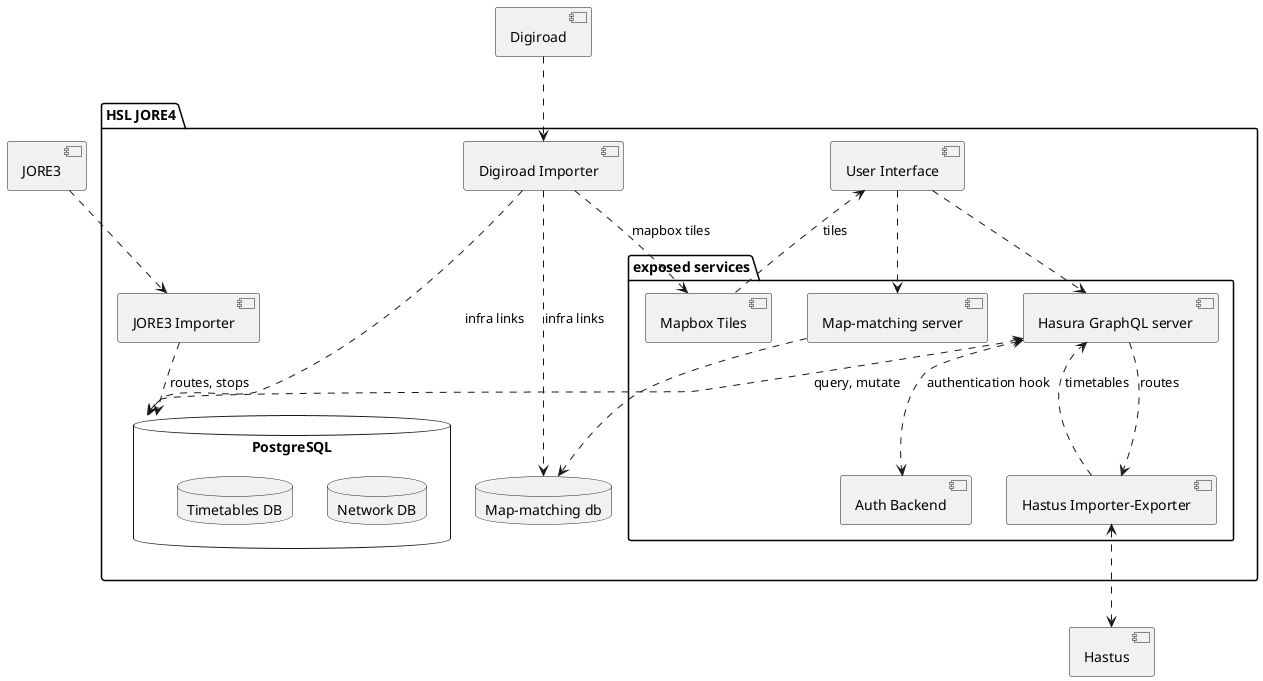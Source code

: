 @startuml Microservices

[JORE3] as JORE3

[Hastus] as Hastus

[Digiroad] as Digiroad

package "HSL JORE4" {
  [User Interface] as UI
  package "exposed services" {
    [Mapbox Tiles] as MBTiles
    [Auth Backend] as Auth
    [Hasura GraphQL server] as Hasura
    [Map-matching server] as Mapmatching
    [Hastus Importer-Exporter] as HastusService
  }
  [Digiroad Importer] as DigiroadService
  [JORE3 Importer] as Jore3Service
  database "PostgreSQL" as DB {
    database "Network DB" as NetworkDB
    database "Timetables DB" as TimetablesDB
  }
  database "Map-matching db" as MapmatchingDB
}

' JORE3 flow
JORE3 ..> Jore3Service
Jore3Service ..> DB : routes, stops

' Digiroad flow
Digiroad ..> DigiroadService
DigiroadService ..> MapmatchingDB : infra links
DigiroadService ..> DB : infra links
DigiroadService ..> MBTiles : mapbox tiles
MBTiles ..> UI : tiles

' Auth flow
UI .down.> Hasura
Hasura <..> Auth : authentication hook
Hasura <..> DB : query, mutate

' Map-matching flow
UI .down.> Mapmatching
Mapmatching ..> MapmatchingDB

' Hastus flow
Hasura ..> HastusService : routes
HastusService ..> Hasura : timetables
HastusService <..> Hastus

@enduml
